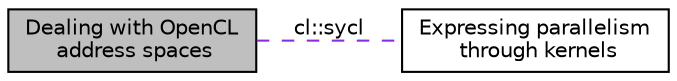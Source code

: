 digraph "Dealing with OpenCL address spaces"
{
  bgcolor="transparent";
  edge [fontname="Helvetica",fontsize="10",labelfontname="Helvetica",labelfontsize="10"];
  node [fontname="Helvetica",fontsize="10",shape=record];
  rankdir=LR;
  Node0 [label="Dealing with OpenCL\l address spaces",height=0.2,width=0.4,color="black", fillcolor="grey75", style="filled", fontcolor="black"];
  Node1 [label="Expressing parallelism\l through kernels",height=0.2,width=0.4,color="black",URL="$group__parallelism.html"];
  Node0->Node1 [shape=plaintext, label="cl::sycl", color="blueviolet", dir="none", style="dashed"];
}
